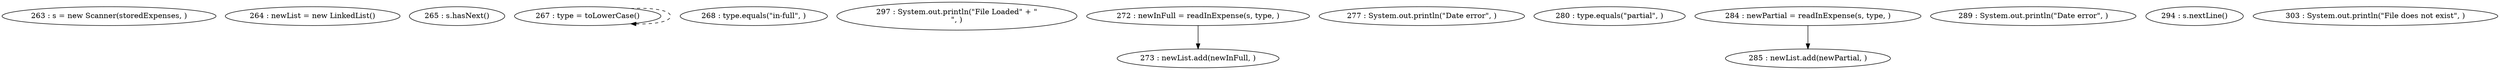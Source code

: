 digraph G {
"263 : s = new Scanner(storedExpenses, )"
"264 : newList = new LinkedList()"
"265 : s.hasNext()"
"267 : type = toLowerCase()"
"267 : type = toLowerCase()" -> "267 : type = toLowerCase()" [style=dashed]
"268 : type.equals(\"in-full\", )"
"297 : System.out.println(\"File Loaded\" + \"\n\", )"
"272 : newInFull = readInExpense(s, type, )"
"272 : newInFull = readInExpense(s, type, )" -> "273 : newList.add(newInFull, )"
"273 : newList.add(newInFull, )"
"277 : System.out.println(\"Date error\", )"
"280 : type.equals(\"partial\", )"
"284 : newPartial = readInExpense(s, type, )"
"284 : newPartial = readInExpense(s, type, )" -> "285 : newList.add(newPartial, )"
"285 : newList.add(newPartial, )"
"289 : System.out.println(\"Date error\", )"
"294 : s.nextLine()"
"265 : s.hasNext()"
"303 : System.out.println(\"File does not exist\", )"
}